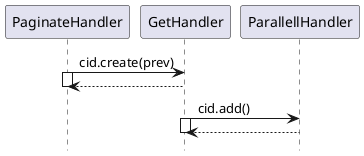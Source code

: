 @startuml
hide footbox

' Participants

participant "PaginateHandler" as pag
participant "GetHandler" as get
participant "ParallellHandler" as par

pag -> get: cid.create(prev)
activate pag
get --> pag:
deactivate pag

get -> par: cid.add()
activate get
par --> get:
deactivate get


@enduml
